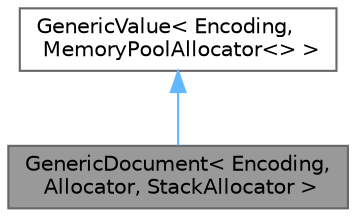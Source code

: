 digraph "GenericDocument&lt; Encoding, Allocator, StackAllocator &gt;"
{
 // LATEX_PDF_SIZE
  bgcolor="transparent";
  edge [fontname=Helvetica,fontsize=10,labelfontname=Helvetica,labelfontsize=10];
  node [fontname=Helvetica,fontsize=10,shape=box,height=0.2,width=0.4];
  Node1 [id="Node000001",label="GenericDocument\< Encoding,\l Allocator, StackAllocator \>",height=0.2,width=0.4,color="gray40", fillcolor="grey60", style="filled", fontcolor="black",tooltip="A document for parsing JSON text as DOM."];
  Node2 -> Node1 [id="edge1_Node000001_Node000002",dir="back",color="steelblue1",style="solid",tooltip=" "];
  Node2 [id="Node000002",label="GenericValue\< Encoding,\l MemoryPoolAllocator\<\> \>",height=0.2,width=0.4,color="gray40", fillcolor="white", style="filled",URL="$class_generic_value.html",tooltip=" "];
}
